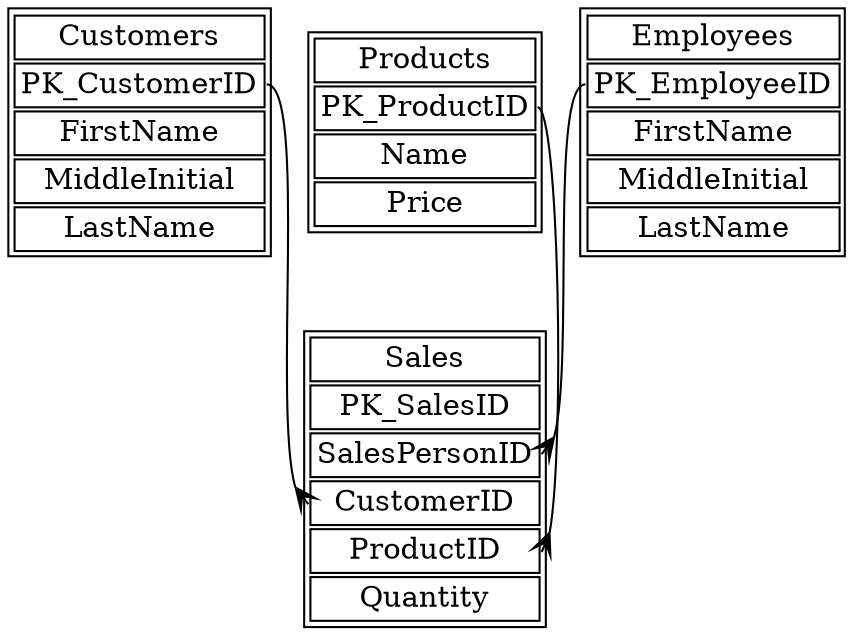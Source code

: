 strict digraph ERD {
	node [shape=none,margin=0];
	Sales [label=<<TABLE>
		<TR> <TD>Sales</TD> </TR>
		<TR> <TD>PK_SalesID</TD> </TR>
		<TR> <TD PORT="FK_SalesPersonID">SalesPersonID</TD> </TR>
		<TR> <TD PORT="FK_CustomerID">CustomerID</TD> </TR>
		<TR> <TD PORT="FK_ProductID">ProductID</TD> </TR>
		<TR> <TD>Quantity</TD> </TR>
		</TABLE>>];
	Customers [label=<<TABLE>
		<TR> <TD>Customers</TD> </TR>
		<TR> <TD PORT="PK_CustomerID">PK_CustomerID</TD> </TR>
		<TR> <TD>FirstName</TD> </TR>
		<TR> <TD>MiddleInitial</TD> </TR>
		<TR> <TD>LastName</TD> </TR>
		</TABLE>>];
	Products [label=<<TABLE>
		<TR> <TD>Products</TD> </TR> 
		<TR> <TD PORT="PK_ProductID">PK_ProductID</TD> </TR>
		<TR> <TD>Name</TD> </TR>
		<TR> <TD>Price</TD> </TR>
		</TABLE>>];
	Employees [label=<<TABLE>
		<TR> <TD>Employees</TD> </TR>
		<TR> <TD PORT="PK_EmployeeID">PK_EmployeeID</TD> </TR>
		<TR> <TD>FirstName</TD> </TR>
		<TR> <TD>MiddleInitial</TD> </TR>
		<TR> <TD>LastName</TD> </TR>
		</TABLE>>];

	Employees:PK_EmployeeID -> Sales:FK_SalesPersonID [arrowhead = "crow"];
	Customers:PK_CustomerID -> Sales:FK_CustomerID [arrowhead = "crow"];
	Products:PK_ProductID -> Sales:FK_ProductID [arrowhead = "crow"];
}
